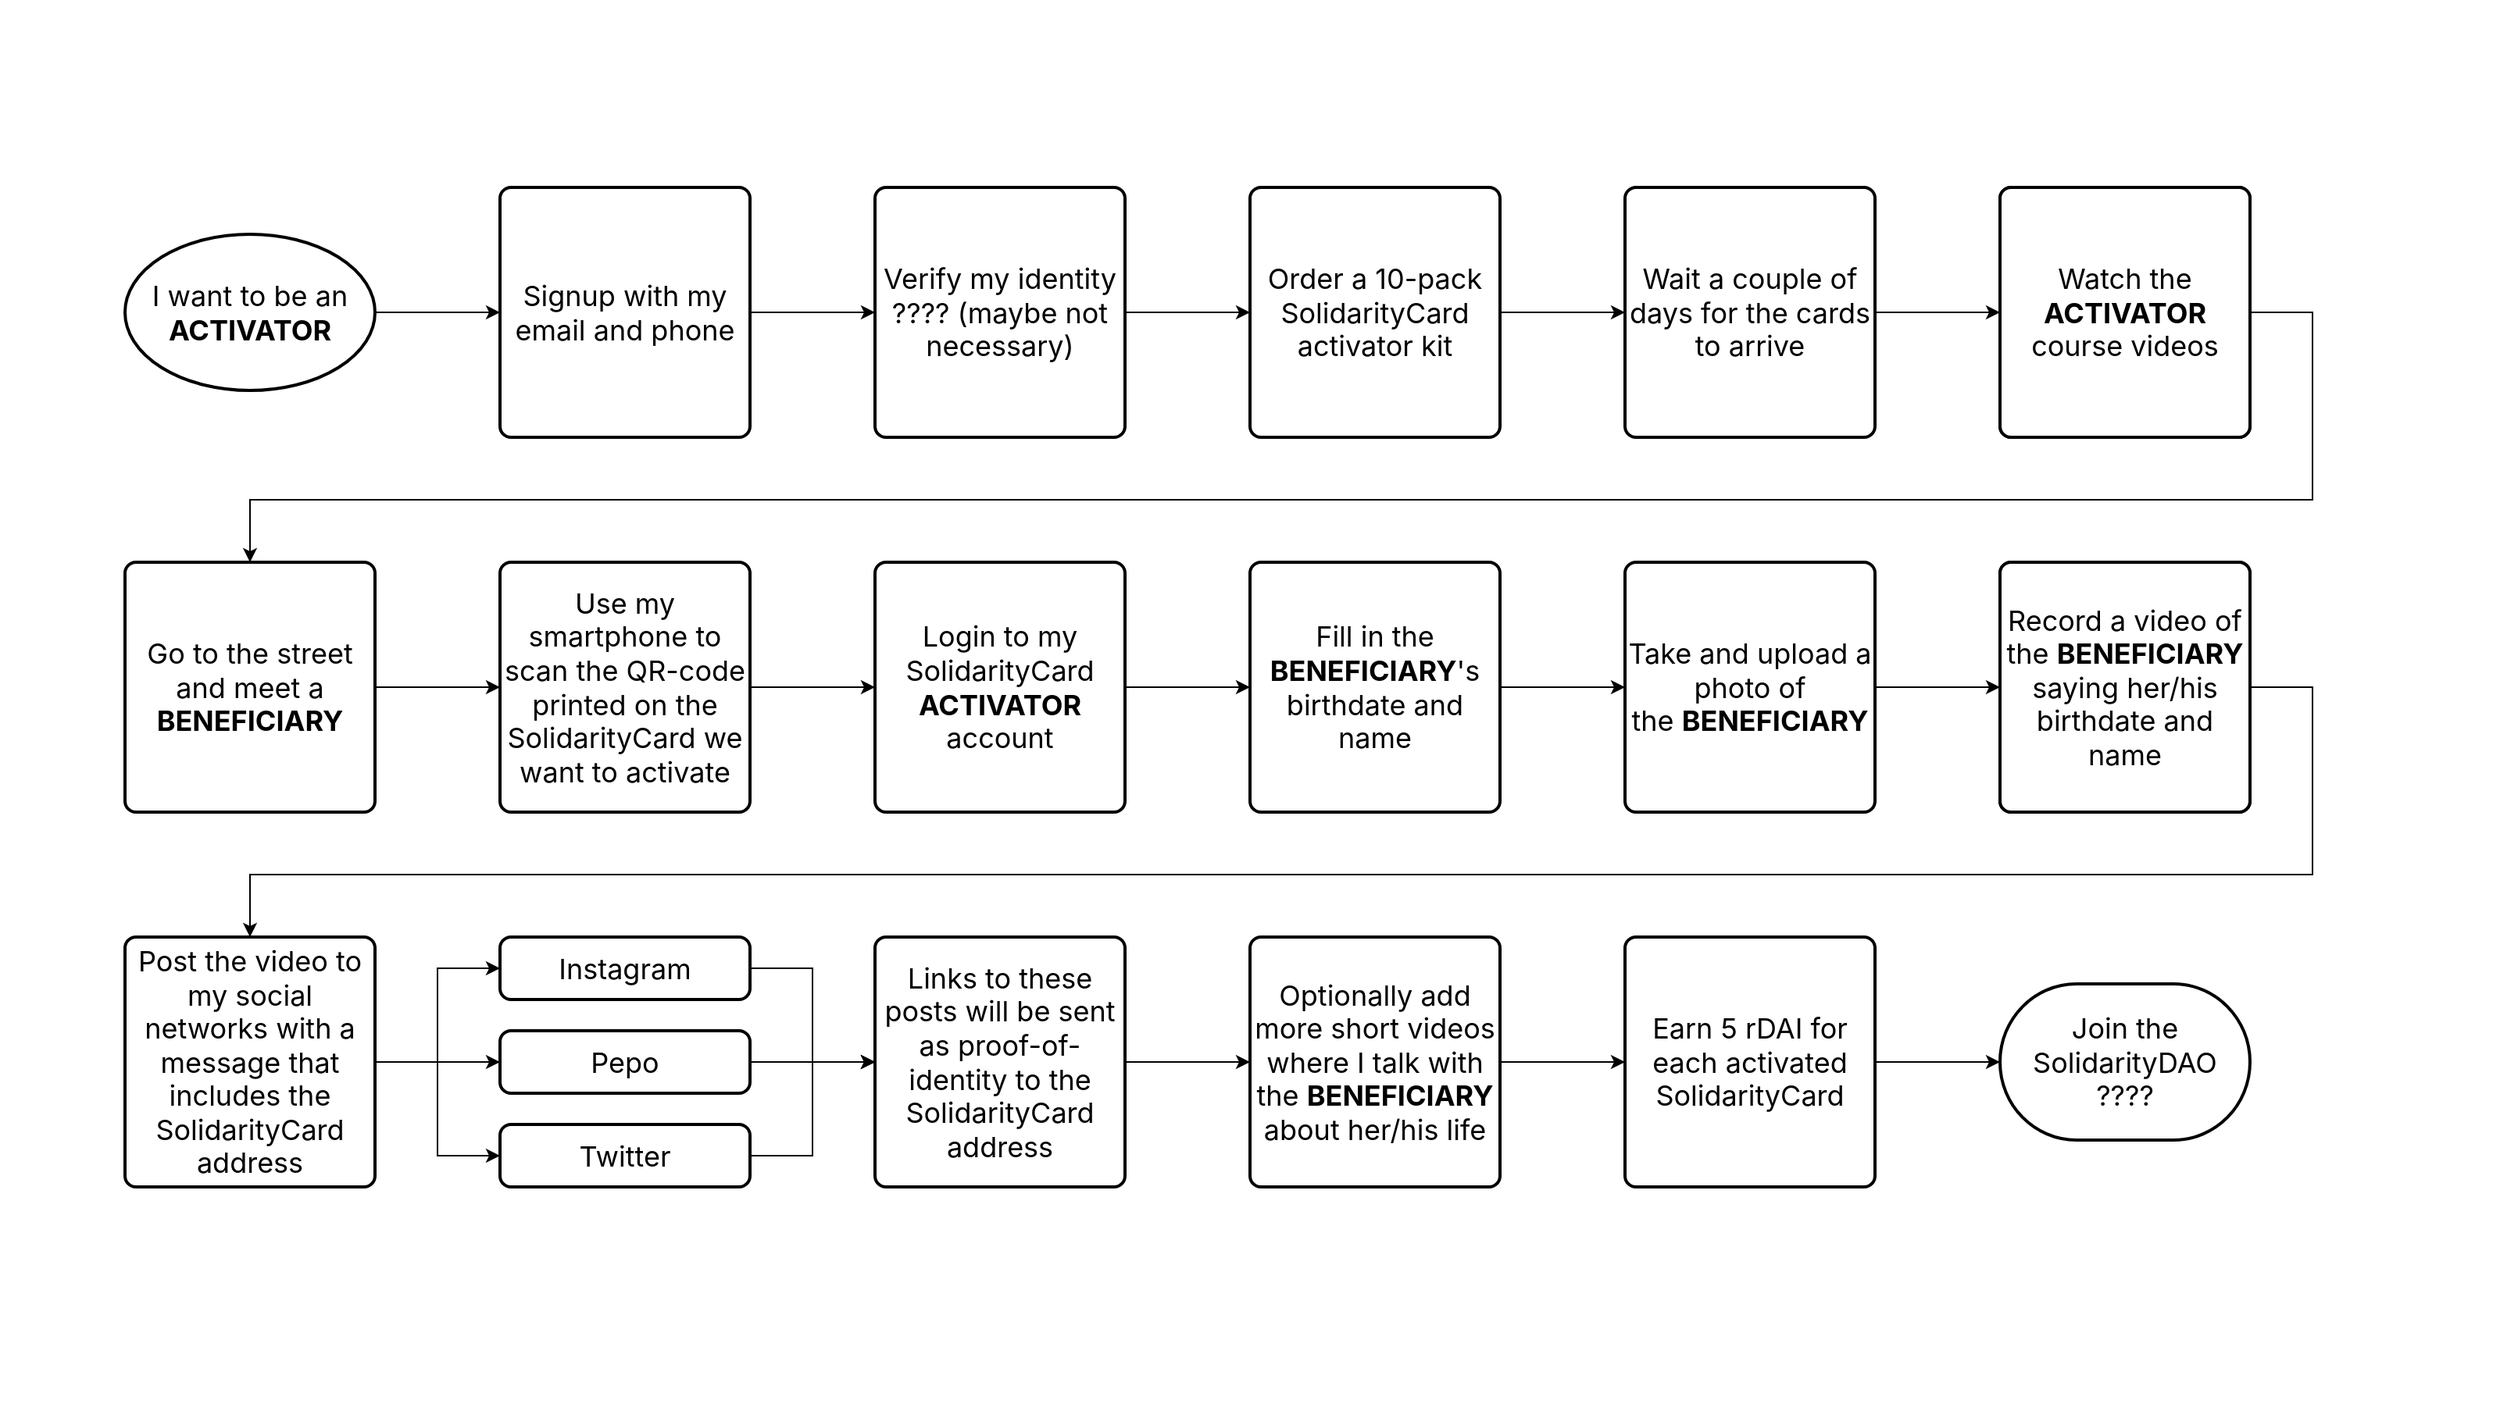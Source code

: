 <mxfile version="12.6.5" type="device"><diagram id="C5RBs43oDa-KdzZeNtuy" name="Page-1"><mxGraphModel dx="1720" dy="1138" grid="1" gridSize="10" guides="1" tooltips="1" connect="1" arrows="1" fold="1" page="1" pageScale="1" pageWidth="1600" pageHeight="900" background="#ffffff" math="0" shadow="0"><root><mxCell id="WIyWlLk6GJQsqaUBKTNV-0"/><mxCell id="WIyWlLk6GJQsqaUBKTNV-1" parent="WIyWlLk6GJQsqaUBKTNV-0"/><mxCell id="RRrPtRr475V6H3WNki_x-0" value="" style="rounded=0;whiteSpace=wrap;html=1;fillColor=none;strokeColor=none;fontFamily=SF Pro Text;fontSize=18;" vertex="1" parent="WIyWlLk6GJQsqaUBKTNV-1"><mxGeometry width="1599" height="898" as="geometry"/></mxCell><mxCell id="mSspPqRyP36LWcU6xhqJ-55" value="" style="edgeStyle=orthogonalEdgeStyle;rounded=0;orthogonalLoop=1;jettySize=auto;html=1;fontFamily=SF Pro Text;fontSize=18;" parent="WIyWlLk6GJQsqaUBKTNV-1" source="mSspPqRyP36LWcU6xhqJ-52" target="mSspPqRyP36LWcU6xhqJ-54" edge="1"><mxGeometry relative="1" as="geometry"/></mxCell><mxCell id="mSspPqRyP36LWcU6xhqJ-52" value="Signup with my email and phone" style="rounded=1;whiteSpace=wrap;html=1;absoluteArcSize=1;arcSize=14;strokeWidth=2;shadow=0;fontFamily=SF Pro Text;fontSize=18;" parent="WIyWlLk6GJQsqaUBKTNV-1" vertex="1"><mxGeometry x="320" y="120" width="160" height="160" as="geometry"/></mxCell><mxCell id="mSspPqRyP36LWcU6xhqJ-57" value="" style="edgeStyle=orthogonalEdgeStyle;rounded=0;orthogonalLoop=1;jettySize=auto;html=1;fontFamily=SF Pro Text;fontSize=18;" parent="WIyWlLk6GJQsqaUBKTNV-1" source="mSspPqRyP36LWcU6xhqJ-54" target="mSspPqRyP36LWcU6xhqJ-56" edge="1"><mxGeometry relative="1" as="geometry"/></mxCell><mxCell id="mSspPqRyP36LWcU6xhqJ-54" value="Verify my identity ???? (maybe not necessary)" style="rounded=1;whiteSpace=wrap;html=1;absoluteArcSize=1;arcSize=14;strokeWidth=2;shadow=0;fontFamily=SF Pro Text;fontSize=18;" parent="WIyWlLk6GJQsqaUBKTNV-1" vertex="1"><mxGeometry x="560" y="120" width="160" height="160" as="geometry"/></mxCell><mxCell id="mSspPqRyP36LWcU6xhqJ-103" value="" style="edgeStyle=orthogonalEdgeStyle;rounded=0;orthogonalLoop=1;jettySize=auto;html=1;fontFamily=SF Pro Text;fontSize=18;" parent="WIyWlLk6GJQsqaUBKTNV-1" source="mSspPqRyP36LWcU6xhqJ-56" target="mSspPqRyP36LWcU6xhqJ-102" edge="1"><mxGeometry relative="1" as="geometry"/></mxCell><mxCell id="mSspPqRyP36LWcU6xhqJ-56" value="Order a 10-pack SolidarityCard activator kit" style="rounded=1;whiteSpace=wrap;html=1;absoluteArcSize=1;arcSize=14;strokeWidth=2;shadow=0;fontFamily=SF Pro Text;fontSize=18;" parent="WIyWlLk6GJQsqaUBKTNV-1" vertex="1"><mxGeometry x="800" y="120" width="160" height="160" as="geometry"/></mxCell><mxCell id="mSspPqRyP36LWcU6xhqJ-105" value="" style="edgeStyle=orthogonalEdgeStyle;rounded=0;orthogonalLoop=1;jettySize=auto;html=1;fontFamily=SF Pro Text;fontSize=18;" parent="WIyWlLk6GJQsqaUBKTNV-1" source="mSspPqRyP36LWcU6xhqJ-102" target="mSspPqRyP36LWcU6xhqJ-104" edge="1"><mxGeometry relative="1" as="geometry"/></mxCell><mxCell id="mSspPqRyP36LWcU6xhqJ-102" value="Wait a couple of days for the cards to arrive" style="rounded=1;whiteSpace=wrap;html=1;absoluteArcSize=1;arcSize=14;strokeWidth=2;shadow=0;fontFamily=SF Pro Text;fontSize=18;" parent="WIyWlLk6GJQsqaUBKTNV-1" vertex="1"><mxGeometry x="1040" y="120" width="160" height="160" as="geometry"/></mxCell><mxCell id="mSspPqRyP36LWcU6xhqJ-104" value="Order a pack of 10 SolidarityCards" style="rounded=1;whiteSpace=wrap;html=1;absoluteArcSize=1;arcSize=14;strokeWidth=2;shadow=0;fontFamily=SF Pro Text;fontSize=18;" parent="WIyWlLk6GJQsqaUBKTNV-1" vertex="1"><mxGeometry x="1280" y="120" width="160" height="160" as="geometry"/></mxCell><mxCell id="mSspPqRyP36LWcU6xhqJ-64" value="" style="edgeStyle=orthogonalEdgeStyle;rounded=0;orthogonalLoop=1;jettySize=auto;html=1;fontFamily=SF Pro Text;fontSize=18;entryX=0.5;entryY=0;entryDx=0;entryDy=0;" parent="WIyWlLk6GJQsqaUBKTNV-1" source="mSspPqRyP36LWcU6xhqJ-58" target="mSspPqRyP36LWcU6xhqJ-60" edge="1"><mxGeometry relative="1" as="geometry"><mxPoint x="1240" y="200" as="targetPoint"/><Array as="points"><mxPoint x="1480" y="200"/><mxPoint x="1480" y="320"/><mxPoint x="160" y="320"/></Array></mxGeometry></mxCell><mxCell id="mSspPqRyP36LWcU6xhqJ-58" value="Watch the &lt;b style=&quot;font-size: 18px;&quot;&gt;ACTIVATOR&lt;/b&gt; course videos" style="rounded=1;whiteSpace=wrap;html=1;absoluteArcSize=1;arcSize=14;strokeWidth=2;shadow=0;fontFamily=SF Pro Text;fontSize=18;" parent="WIyWlLk6GJQsqaUBKTNV-1" vertex="1"><mxGeometry x="1280" y="120" width="160" height="160" as="geometry"/></mxCell><mxCell id="mSspPqRyP36LWcU6xhqJ-66" value="" style="edgeStyle=orthogonalEdgeStyle;rounded=0;orthogonalLoop=1;jettySize=auto;html=1;fontFamily=SF Pro Text;fontSize=18;" parent="WIyWlLk6GJQsqaUBKTNV-1" source="mSspPqRyP36LWcU6xhqJ-60" target="mSspPqRyP36LWcU6xhqJ-65" edge="1"><mxGeometry relative="1" as="geometry"/></mxCell><mxCell id="mSspPqRyP36LWcU6xhqJ-60" value="Go to the street and meet a &lt;b style=&quot;font-size: 18px;&quot;&gt;BENEFICIARY&lt;/b&gt;" style="rounded=1;whiteSpace=wrap;html=1;absoluteArcSize=1;arcSize=14;strokeWidth=2;shadow=0;fontFamily=SF Pro Text;fontSize=18;" parent="WIyWlLk6GJQsqaUBKTNV-1" vertex="1"><mxGeometry x="80" y="360" width="160" height="160" as="geometry"/></mxCell><mxCell id="mSspPqRyP36LWcU6xhqJ-68" value="" style="edgeStyle=orthogonalEdgeStyle;rounded=0;orthogonalLoop=1;jettySize=auto;html=1;fontFamily=SF Pro Text;fontSize=18;" parent="WIyWlLk6GJQsqaUBKTNV-1" source="mSspPqRyP36LWcU6xhqJ-65" target="mSspPqRyP36LWcU6xhqJ-67" edge="1"><mxGeometry relative="1" as="geometry"/></mxCell><mxCell id="mSspPqRyP36LWcU6xhqJ-65" value="&lt;p style=&quot;font-size: 18px;&quot;&gt;Use my smartphone to scan the QR-code printed on the SolidarityCard we want to activate&lt;br style=&quot;font-size: 18px;&quot;&gt;&lt;/p&gt;" style="rounded=1;whiteSpace=wrap;html=1;absoluteArcSize=1;arcSize=14;strokeWidth=2;shadow=0;fontFamily=SF Pro Text;fontSize=18;" parent="WIyWlLk6GJQsqaUBKTNV-1" vertex="1"><mxGeometry x="320" y="360" width="160" height="160" as="geometry"/></mxCell><mxCell id="mSspPqRyP36LWcU6xhqJ-76" value="" style="edgeStyle=orthogonalEdgeStyle;rounded=0;orthogonalLoop=1;jettySize=auto;html=1;fontFamily=SF Pro Text;fontSize=18;" parent="WIyWlLk6GJQsqaUBKTNV-1" source="mSspPqRyP36LWcU6xhqJ-67" target="mSspPqRyP36LWcU6xhqJ-75" edge="1"><mxGeometry relative="1" as="geometry"/></mxCell><mxCell id="mSspPqRyP36LWcU6xhqJ-67" value="&lt;p style=&quot;font-size: 18px;&quot;&gt;Login to my SolidarityCard &lt;b style=&quot;font-size: 18px;&quot;&gt;ACTIVATOR&lt;/b&gt; account&lt;/p&gt;" style="rounded=1;whiteSpace=wrap;html=1;absoluteArcSize=1;arcSize=14;strokeWidth=2;shadow=0;fontFamily=SF Pro Text;fontSize=18;" parent="WIyWlLk6GJQsqaUBKTNV-1" vertex="1"><mxGeometry x="560" y="360" width="160" height="160" as="geometry"/></mxCell><mxCell id="mSspPqRyP36LWcU6xhqJ-78" value="" style="edgeStyle=orthogonalEdgeStyle;rounded=0;orthogonalLoop=1;jettySize=auto;html=1;fontFamily=SF Pro Text;fontSize=18;" parent="WIyWlLk6GJQsqaUBKTNV-1" source="mSspPqRyP36LWcU6xhqJ-75" target="mSspPqRyP36LWcU6xhqJ-77" edge="1"><mxGeometry relative="1" as="geometry"/></mxCell><mxCell id="mSspPqRyP36LWcU6xhqJ-75" value="&lt;p style=&quot;font-size: 18px;&quot;&gt;Fill in the &lt;b style=&quot;font-size: 18px;&quot;&gt;BENEFICIARY&lt;/b&gt;'s birthdate and name&lt;/p&gt;" style="rounded=1;whiteSpace=wrap;html=1;absoluteArcSize=1;arcSize=14;strokeWidth=2;shadow=0;fontFamily=SF Pro Text;fontSize=18;" parent="WIyWlLk6GJQsqaUBKTNV-1" vertex="1"><mxGeometry x="800" y="360" width="160" height="160" as="geometry"/></mxCell><mxCell id="mSspPqRyP36LWcU6xhqJ-107" value="" style="edgeStyle=orthogonalEdgeStyle;rounded=0;orthogonalLoop=1;jettySize=auto;html=1;fontFamily=SF Pro Text;fontSize=18;" parent="WIyWlLk6GJQsqaUBKTNV-1" source="mSspPqRyP36LWcU6xhqJ-77" target="mSspPqRyP36LWcU6xhqJ-106" edge="1"><mxGeometry relative="1" as="geometry"/></mxCell><mxCell id="mSspPqRyP36LWcU6xhqJ-77" value="&lt;p style=&quot;font-size: 18px;&quot;&gt;Take and upload a photo of the&amp;nbsp;&lt;b style=&quot;font-size: 18px;&quot;&gt;BENEFICIARY&lt;/b&gt;&lt;/p&gt;" style="rounded=1;whiteSpace=wrap;html=1;absoluteArcSize=1;arcSize=14;strokeWidth=2;shadow=0;fontFamily=SF Pro Text;fontSize=18;" parent="WIyWlLk6GJQsqaUBKTNV-1" vertex="1"><mxGeometry x="1040" y="360" width="160" height="160" as="geometry"/></mxCell><mxCell id="mSspPqRyP36LWcU6xhqJ-106" value="&lt;p style=&quot;font-size: 18px;&quot;&gt;Take and upload a photo of the&amp;nbsp;&lt;b style=&quot;font-size: 18px;&quot;&gt;BENEFICIARY&lt;/b&gt;&lt;/p&gt;" style="rounded=1;whiteSpace=wrap;html=1;absoluteArcSize=1;arcSize=14;strokeWidth=2;shadow=0;fontFamily=SF Pro Text;fontSize=18;" parent="WIyWlLk6GJQsqaUBKTNV-1" vertex="1"><mxGeometry x="1280" y="360" width="160" height="160" as="geometry"/></mxCell><mxCell id="mSspPqRyP36LWcU6xhqJ-113" value="" style="edgeStyle=orthogonalEdgeStyle;rounded=0;orthogonalLoop=1;jettySize=auto;html=1;fontFamily=SF Pro Text;fontSize=18;entryX=0.5;entryY=0;entryDx=0;entryDy=0;" parent="WIyWlLk6GJQsqaUBKTNV-1" source="mSspPqRyP36LWcU6xhqJ-73" target="mSspPqRyP36LWcU6xhqJ-83" edge="1"><mxGeometry relative="1" as="geometry"><mxPoint x="1520" y="440" as="targetPoint"/><Array as="points"><mxPoint x="1480" y="440"/><mxPoint x="1480" y="560"/><mxPoint x="160" y="560"/></Array></mxGeometry></mxCell><mxCell id="mSspPqRyP36LWcU6xhqJ-73" value="&lt;p style=&quot;font-size: 18px;&quot;&gt;Record a video of the &lt;b style=&quot;font-size: 18px;&quot;&gt;BENEFICIARY&lt;/b&gt; saying her/his birthdate and name&lt;/p&gt;" style="rounded=1;whiteSpace=wrap;html=1;absoluteArcSize=1;arcSize=14;strokeWidth=2;shadow=0;fontFamily=SF Pro Text;fontSize=18;" parent="WIyWlLk6GJQsqaUBKTNV-1" vertex="1"><mxGeometry x="1280" y="360" width="160" height="160" as="geometry"/></mxCell><mxCell id="mSspPqRyP36LWcU6xhqJ-86" value="" style="edgeStyle=orthogonalEdgeStyle;rounded=0;orthogonalLoop=1;jettySize=auto;html=1;fontFamily=SF Pro Text;fontSize=18;" parent="WIyWlLk6GJQsqaUBKTNV-1" source="mSspPqRyP36LWcU6xhqJ-83" target="mSspPqRyP36LWcU6xhqJ-85" edge="1"><mxGeometry relative="1" as="geometry"/></mxCell><mxCell id="mSspPqRyP36LWcU6xhqJ-93" style="edgeStyle=orthogonalEdgeStyle;rounded=0;orthogonalLoop=1;jettySize=auto;html=1;entryX=0;entryY=0.5;entryDx=0;entryDy=0;fontFamily=SF Pro Text;fontSize=18;" parent="WIyWlLk6GJQsqaUBKTNV-1" source="mSspPqRyP36LWcU6xhqJ-83" target="mSspPqRyP36LWcU6xhqJ-89" edge="1"><mxGeometry relative="1" as="geometry"/></mxCell><mxCell id="mSspPqRyP36LWcU6xhqJ-94" style="edgeStyle=orthogonalEdgeStyle;rounded=0;orthogonalLoop=1;jettySize=auto;html=1;entryX=0;entryY=0.5;entryDx=0;entryDy=0;fontFamily=SF Pro Text;fontSize=18;" parent="WIyWlLk6GJQsqaUBKTNV-1" source="mSspPqRyP36LWcU6xhqJ-83" target="mSspPqRyP36LWcU6xhqJ-90" edge="1"><mxGeometry relative="1" as="geometry"/></mxCell><mxCell id="mSspPqRyP36LWcU6xhqJ-83" value="&lt;p style=&quot;font-size: 18px;&quot;&gt;Post the video to my social networks with a message that includes the SolidarityCard address&lt;/p&gt;" style="rounded=1;whiteSpace=wrap;html=1;absoluteArcSize=1;arcSize=14;strokeWidth=2;shadow=0;fontFamily=SF Pro Text;fontSize=18;" parent="WIyWlLk6GJQsqaUBKTNV-1" vertex="1"><mxGeometry x="80" y="600" width="160" height="160" as="geometry"/></mxCell><mxCell id="mSspPqRyP36LWcU6xhqJ-88" value="" style="edgeStyle=orthogonalEdgeStyle;rounded=0;orthogonalLoop=1;jettySize=auto;html=1;fontFamily=SF Pro Text;fontSize=18;" parent="WIyWlLk6GJQsqaUBKTNV-1" source="mSspPqRyP36LWcU6xhqJ-85" target="mSspPqRyP36LWcU6xhqJ-87" edge="1"><mxGeometry relative="1" as="geometry"/></mxCell><mxCell id="mSspPqRyP36LWcU6xhqJ-85" value="&lt;p style=&quot;font-size: 18px;&quot;&gt;Instagram&lt;/p&gt;" style="rounded=1;whiteSpace=wrap;html=1;absoluteArcSize=1;arcSize=14;strokeWidth=2;shadow=0;fontFamily=SF Pro Text;fontSize=18;" parent="WIyWlLk6GJQsqaUBKTNV-1" vertex="1"><mxGeometry x="320" y="600" width="160" height="40" as="geometry"/></mxCell><mxCell id="mSspPqRyP36LWcU6xhqJ-98" value="" style="edgeStyle=orthogonalEdgeStyle;rounded=0;orthogonalLoop=1;jettySize=auto;html=1;fontFamily=SF Pro Text;fontSize=18;" parent="WIyWlLk6GJQsqaUBKTNV-1" source="mSspPqRyP36LWcU6xhqJ-87" target="mSspPqRyP36LWcU6xhqJ-97" edge="1"><mxGeometry relative="1" as="geometry"/></mxCell><mxCell id="mSspPqRyP36LWcU6xhqJ-87" value="&lt;p style=&quot;font-size: 18px;&quot;&gt;&lt;font style=&quot;font-size: 18px;&quot;&gt;Links to these posts will be sent as proof-of-identity to the SolidarityCard address&lt;/font&gt;&lt;br style=&quot;font-size: 18px;&quot;&gt;&lt;/p&gt;" style="rounded=1;whiteSpace=wrap;html=1;absoluteArcSize=1;arcSize=14;strokeWidth=2;shadow=0;fontFamily=SF Pro Text;fontSize=18;" parent="WIyWlLk6GJQsqaUBKTNV-1" vertex="1"><mxGeometry x="560" y="600" width="160" height="160" as="geometry"/></mxCell><mxCell id="mSspPqRyP36LWcU6xhqJ-100" value="" style="edgeStyle=orthogonalEdgeStyle;rounded=0;orthogonalLoop=1;jettySize=auto;html=1;fontFamily=SF Pro Text;fontSize=18;" parent="WIyWlLk6GJQsqaUBKTNV-1" source="mSspPqRyP36LWcU6xhqJ-97" target="mSspPqRyP36LWcU6xhqJ-99" edge="1"><mxGeometry relative="1" as="geometry"/></mxCell><mxCell id="mSspPqRyP36LWcU6xhqJ-97" value="&lt;p style=&quot;font-size: 18px;&quot;&gt;&lt;font style=&quot;font-size: 18px;&quot;&gt;Optionally add more short videos where I talk with the &lt;b style=&quot;font-size: 18px;&quot;&gt;BENEFICIARY&lt;/b&gt; about her/his life&lt;/font&gt;&lt;br style=&quot;font-size: 18px;&quot;&gt;&lt;/p&gt;" style="rounded=1;whiteSpace=wrap;html=1;absoluteArcSize=1;arcSize=14;strokeWidth=2;shadow=0;fontFamily=SF Pro Text;fontSize=18;" parent="WIyWlLk6GJQsqaUBKTNV-1" vertex="1"><mxGeometry x="800" y="600" width="160" height="160" as="geometry"/></mxCell><mxCell id="mSspPqRyP36LWcU6xhqJ-114" style="edgeStyle=orthogonalEdgeStyle;rounded=0;orthogonalLoop=1;jettySize=auto;html=1;exitX=1;exitY=0.5;exitDx=0;exitDy=0;entryX=0;entryY=0.5;entryDx=0;entryDy=0;entryPerimeter=0;fontFamily=SF Pro Text;fontSize=18;" parent="WIyWlLk6GJQsqaUBKTNV-1" source="mSspPqRyP36LWcU6xhqJ-99" target="mSspPqRyP36LWcU6xhqJ-101" edge="1"><mxGeometry relative="1" as="geometry"/></mxCell><mxCell id="mSspPqRyP36LWcU6xhqJ-99" value="&lt;p style=&quot;font-size: 18px;&quot;&gt;Earn 5 rDAI for each activated SolidarityCard&lt;/p&gt;" style="rounded=1;whiteSpace=wrap;html=1;absoluteArcSize=1;arcSize=14;strokeWidth=2;shadow=0;fontFamily=SF Pro Text;fontSize=18;" parent="WIyWlLk6GJQsqaUBKTNV-1" vertex="1"><mxGeometry x="1040" y="600" width="160" height="160" as="geometry"/></mxCell><mxCell id="mSspPqRyP36LWcU6xhqJ-95" value="" style="edgeStyle=orthogonalEdgeStyle;rounded=0;orthogonalLoop=1;jettySize=auto;html=1;fontFamily=SF Pro Text;fontSize=18;" parent="WIyWlLk6GJQsqaUBKTNV-1" source="mSspPqRyP36LWcU6xhqJ-89" target="mSspPqRyP36LWcU6xhqJ-87" edge="1"><mxGeometry relative="1" as="geometry"/></mxCell><mxCell id="mSspPqRyP36LWcU6xhqJ-89" value="&lt;p style=&quot;font-size: 18px;&quot;&gt;Pepo&lt;/p&gt;" style="rounded=1;whiteSpace=wrap;html=1;absoluteArcSize=1;arcSize=14;strokeWidth=2;shadow=0;fontFamily=SF Pro Text;fontSize=18;" parent="WIyWlLk6GJQsqaUBKTNV-1" vertex="1"><mxGeometry x="320" y="660" width="160" height="40" as="geometry"/></mxCell><mxCell id="mSspPqRyP36LWcU6xhqJ-96" value="" style="edgeStyle=orthogonalEdgeStyle;rounded=0;orthogonalLoop=1;jettySize=auto;html=1;fontFamily=SF Pro Text;fontSize=18;" parent="WIyWlLk6GJQsqaUBKTNV-1" source="mSspPqRyP36LWcU6xhqJ-90" target="mSspPqRyP36LWcU6xhqJ-87" edge="1"><mxGeometry relative="1" as="geometry"/></mxCell><mxCell id="mSspPqRyP36LWcU6xhqJ-90" value="&lt;p style=&quot;font-size: 18px;&quot;&gt;Twitter&lt;/p&gt;" style="rounded=1;whiteSpace=wrap;html=1;absoluteArcSize=1;arcSize=14;strokeWidth=2;shadow=0;fontFamily=SF Pro Text;fontSize=18;" parent="WIyWlLk6GJQsqaUBKTNV-1" vertex="1"><mxGeometry x="320" y="720" width="160" height="40" as="geometry"/></mxCell><mxCell id="mSspPqRyP36LWcU6xhqJ-101" value="Join the SolidarityDAO ????" style="strokeWidth=2;html=1;shape=mxgraph.flowchart.terminator;whiteSpace=wrap;shadow=0;fontFamily=SF Pro Text;fontSize=18;" parent="WIyWlLk6GJQsqaUBKTNV-1" vertex="1"><mxGeometry x="1280" y="630" width="160" height="100" as="geometry"/></mxCell><mxCell id="flp96fGviJh_sGuhlw3Z-5" style="edgeStyle=orthogonalEdgeStyle;rounded=0;orthogonalLoop=1;jettySize=auto;html=1;exitX=1;exitY=0.5;exitDx=0;exitDy=0;exitPerimeter=0;entryX=0;entryY=0.5;entryDx=0;entryDy=0;fontFamily=SF Pro Text;fontSize=18;" parent="WIyWlLk6GJQsqaUBKTNV-1" source="flp96fGviJh_sGuhlw3Z-4" target="mSspPqRyP36LWcU6xhqJ-52" edge="1"><mxGeometry relative="1" as="geometry"/></mxCell><mxCell id="flp96fGviJh_sGuhlw3Z-4" value="&lt;font style=&quot;font-size: 18px;&quot;&gt;I want to be an &lt;b style=&quot;font-size: 18px;&quot;&gt;ACTIVATOR&lt;/b&gt;&lt;/font&gt;" style="strokeWidth=2;html=1;shape=mxgraph.flowchart.start_1;whiteSpace=wrap;fontFamily=SF Pro Text;fontSize=18;" parent="WIyWlLk6GJQsqaUBKTNV-1" vertex="1"><mxGeometry x="80" y="150" width="160" height="100" as="geometry"/></mxCell></root></mxGraphModel></diagram></mxfile>
